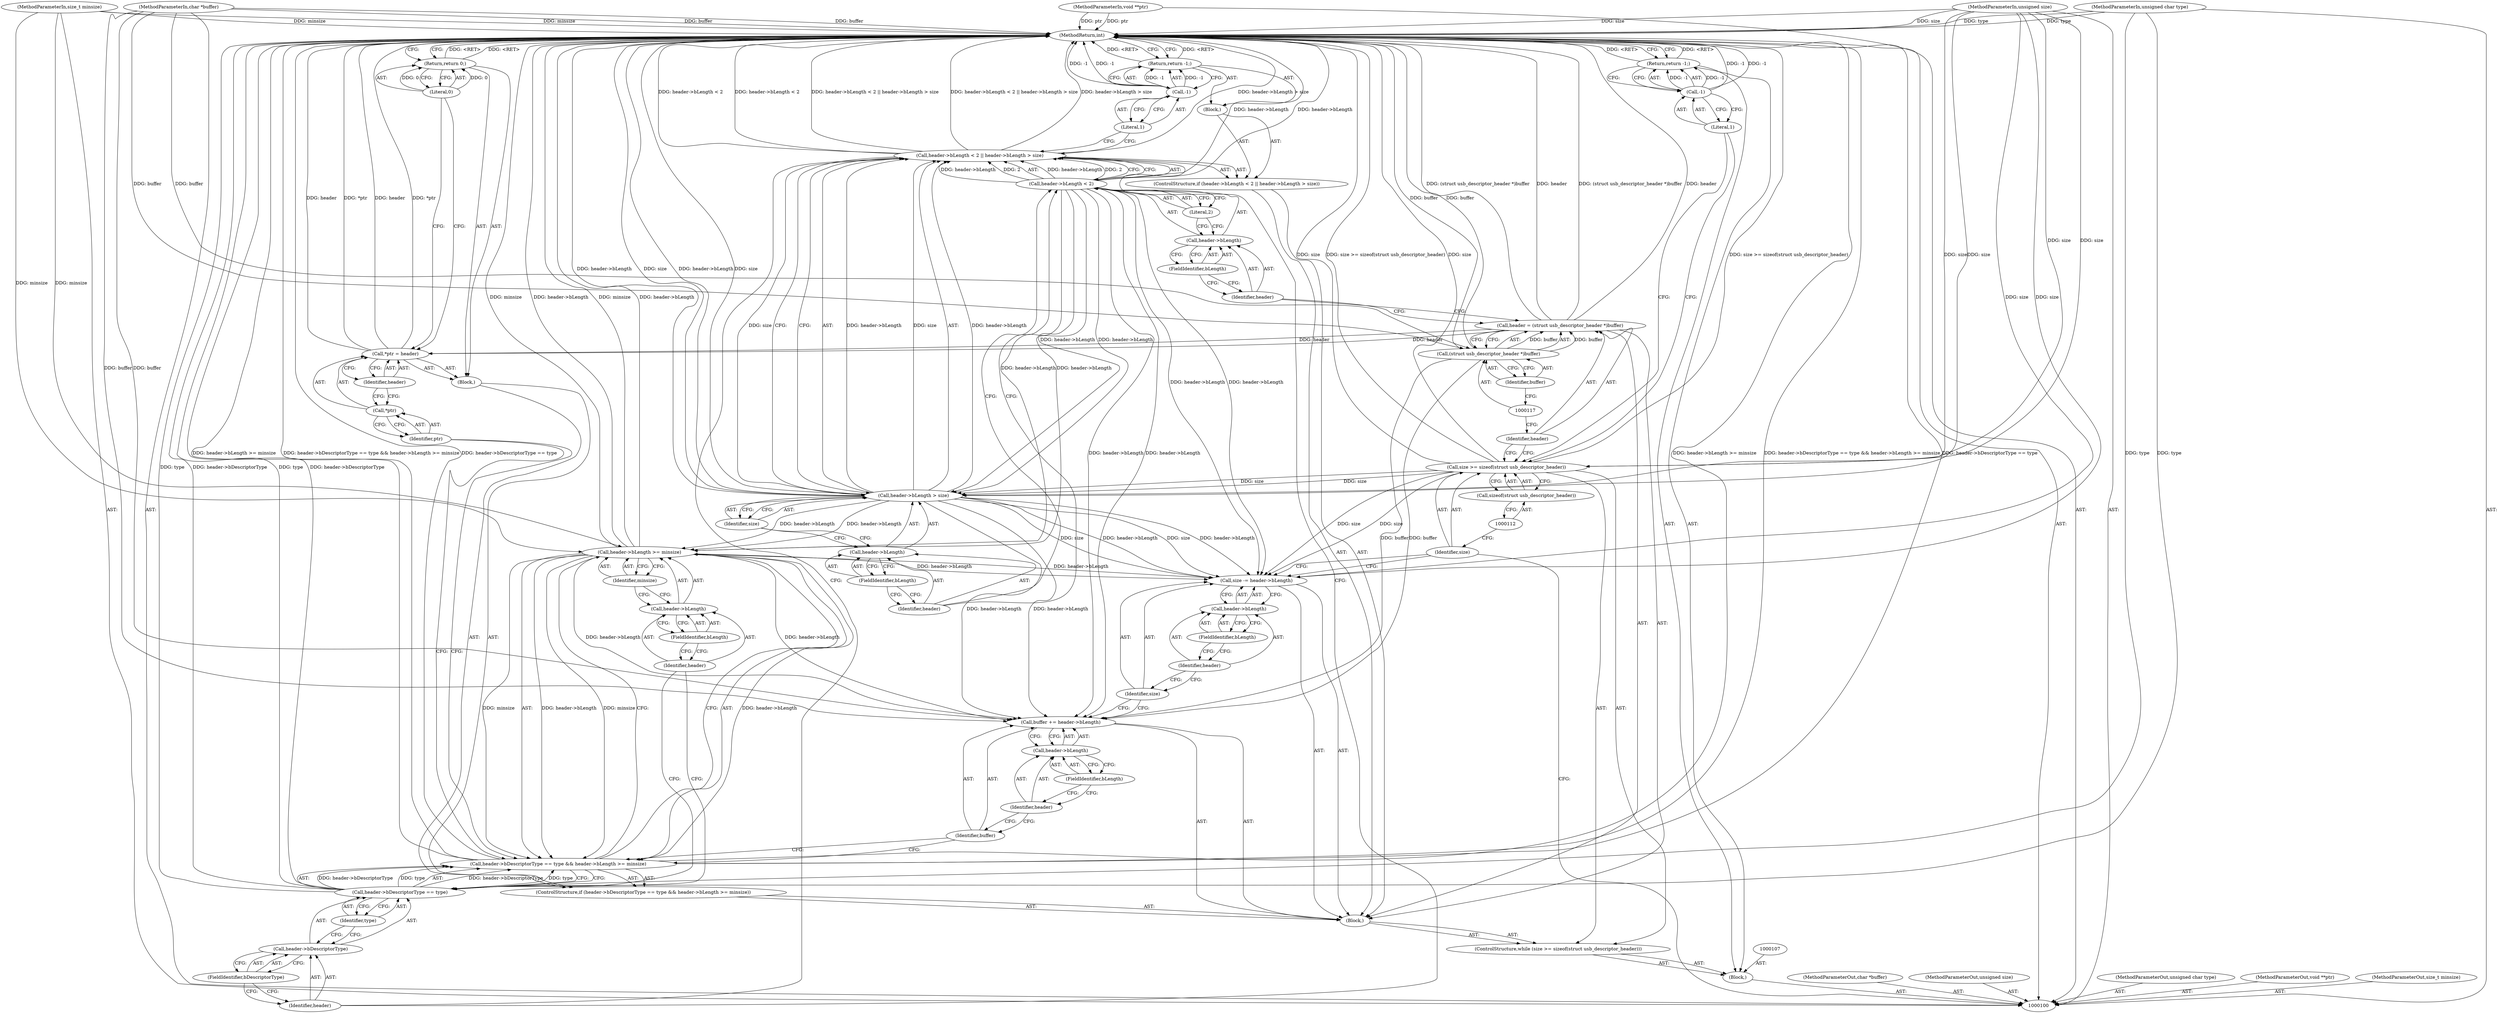 digraph "0_linux_704620afc70cf47abb9d6a1a57f3825d2bca49cf_0" {
"1000167" [label="(MethodReturn,int)"];
"1000101" [label="(MethodParameterIn,char *buffer)"];
"1000244" [label="(MethodParameterOut,char *buffer)"];
"1000102" [label="(MethodParameterIn,unsigned size)"];
"1000245" [label="(MethodParameterOut,unsigned size)"];
"1000133" [label="(Call,-1)"];
"1000134" [label="(Literal,1)"];
"1000132" [label="(Return,return -1;)"];
"1000140" [label="(FieldIdentifier,bDescriptorType)"];
"1000135" [label="(ControlStructure,if (header->bDescriptorType == type && header->bLength >= minsize))"];
"1000141" [label="(Identifier,type)"];
"1000142" [label="(Call,header->bLength >= minsize)"];
"1000143" [label="(Call,header->bLength)"];
"1000144" [label="(Identifier,header)"];
"1000145" [label="(FieldIdentifier,bLength)"];
"1000136" [label="(Call,header->bDescriptorType == type && header->bLength >= minsize)"];
"1000137" [label="(Call,header->bDescriptorType == type)"];
"1000138" [label="(Call,header->bDescriptorType)"];
"1000139" [label="(Identifier,header)"];
"1000146" [label="(Identifier,minsize)"];
"1000147" [label="(Block,)"];
"1000151" [label="(Identifier,header)"];
"1000148" [label="(Call,*ptr = header)"];
"1000149" [label="(Call,*ptr)"];
"1000150" [label="(Identifier,ptr)"];
"1000103" [label="(MethodParameterIn,unsigned char type)"];
"1000246" [label="(MethodParameterOut,unsigned char type)"];
"1000104" [label="(MethodParameterIn,void **ptr)"];
"1000247" [label="(MethodParameterOut,void **ptr)"];
"1000105" [label="(MethodParameterIn,size_t minsize)"];
"1000248" [label="(MethodParameterOut,size_t minsize)"];
"1000153" [label="(Literal,0)"];
"1000152" [label="(Return,return 0;)"];
"1000156" [label="(Call,header->bLength)"];
"1000157" [label="(Identifier,header)"];
"1000154" [label="(Call,buffer += header->bLength)"];
"1000155" [label="(Identifier,buffer)"];
"1000158" [label="(FieldIdentifier,bLength)"];
"1000161" [label="(Call,header->bLength)"];
"1000162" [label="(Identifier,header)"];
"1000163" [label="(FieldIdentifier,bLength)"];
"1000159" [label="(Call,size -= header->bLength)"];
"1000160" [label="(Identifier,size)"];
"1000164" [label="(Return,return -1;)"];
"1000165" [label="(Call,-1)"];
"1000166" [label="(Literal,1)"];
"1000106" [label="(Block,)"];
"1000111" [label="(Call,sizeof(struct usb_descriptor_header))"];
"1000108" [label="(ControlStructure,while (size >= sizeof(struct usb_descriptor_header)))"];
"1000113" [label="(Block,)"];
"1000109" [label="(Call,size >= sizeof(struct usb_descriptor_header))"];
"1000110" [label="(Identifier,size)"];
"1000116" [label="(Call,(struct usb_descriptor_header *)buffer)"];
"1000114" [label="(Call,header = (struct usb_descriptor_header *)buffer)"];
"1000115" [label="(Identifier,header)"];
"1000118" [label="(Identifier,buffer)"];
"1000124" [label="(FieldIdentifier,bLength)"];
"1000119" [label="(ControlStructure,if (header->bLength < 2 || header->bLength > size))"];
"1000125" [label="(Literal,2)"];
"1000126" [label="(Call,header->bLength > size)"];
"1000127" [label="(Call,header->bLength)"];
"1000128" [label="(Identifier,header)"];
"1000129" [label="(FieldIdentifier,bLength)"];
"1000130" [label="(Identifier,size)"];
"1000131" [label="(Block,)"];
"1000120" [label="(Call,header->bLength < 2 || header->bLength > size)"];
"1000121" [label="(Call,header->bLength < 2)"];
"1000122" [label="(Call,header->bLength)"];
"1000123" [label="(Identifier,header)"];
"1000167" -> "1000100"  [label="AST: "];
"1000167" -> "1000132"  [label="CFG: "];
"1000167" -> "1000152"  [label="CFG: "];
"1000167" -> "1000164"  [label="CFG: "];
"1000152" -> "1000167"  [label="DDG: <RET>"];
"1000132" -> "1000167"  [label="DDG: <RET>"];
"1000164" -> "1000167"  [label="DDG: <RET>"];
"1000136" -> "1000167"  [label="DDG: header->bLength >= minsize"];
"1000136" -> "1000167"  [label="DDG: header->bDescriptorType == type && header->bLength >= minsize"];
"1000136" -> "1000167"  [label="DDG: header->bDescriptorType == type"];
"1000148" -> "1000167"  [label="DDG: header"];
"1000148" -> "1000167"  [label="DDG: *ptr"];
"1000104" -> "1000167"  [label="DDG: ptr"];
"1000105" -> "1000167"  [label="DDG: minsize"];
"1000137" -> "1000167"  [label="DDG: type"];
"1000137" -> "1000167"  [label="DDG: header->bDescriptorType"];
"1000103" -> "1000167"  [label="DDG: type"];
"1000126" -> "1000167"  [label="DDG: header->bLength"];
"1000126" -> "1000167"  [label="DDG: size"];
"1000116" -> "1000167"  [label="DDG: buffer"];
"1000142" -> "1000167"  [label="DDG: minsize"];
"1000142" -> "1000167"  [label="DDG: header->bLength"];
"1000165" -> "1000167"  [label="DDG: -1"];
"1000120" -> "1000167"  [label="DDG: header->bLength > size"];
"1000120" -> "1000167"  [label="DDG: header->bLength < 2"];
"1000120" -> "1000167"  [label="DDG: header->bLength < 2 || header->bLength > size"];
"1000114" -> "1000167"  [label="DDG: header"];
"1000114" -> "1000167"  [label="DDG: (struct usb_descriptor_header *)buffer"];
"1000133" -> "1000167"  [label="DDG: -1"];
"1000102" -> "1000167"  [label="DDG: size"];
"1000101" -> "1000167"  [label="DDG: buffer"];
"1000109" -> "1000167"  [label="DDG: size"];
"1000109" -> "1000167"  [label="DDG: size >= sizeof(struct usb_descriptor_header)"];
"1000121" -> "1000167"  [label="DDG: header->bLength"];
"1000101" -> "1000100"  [label="AST: "];
"1000101" -> "1000167"  [label="DDG: buffer"];
"1000101" -> "1000116"  [label="DDG: buffer"];
"1000101" -> "1000154"  [label="DDG: buffer"];
"1000244" -> "1000100"  [label="AST: "];
"1000102" -> "1000100"  [label="AST: "];
"1000102" -> "1000167"  [label="DDG: size"];
"1000102" -> "1000109"  [label="DDG: size"];
"1000102" -> "1000126"  [label="DDG: size"];
"1000102" -> "1000159"  [label="DDG: size"];
"1000245" -> "1000100"  [label="AST: "];
"1000133" -> "1000132"  [label="AST: "];
"1000133" -> "1000134"  [label="CFG: "];
"1000134" -> "1000133"  [label="AST: "];
"1000132" -> "1000133"  [label="CFG: "];
"1000133" -> "1000167"  [label="DDG: -1"];
"1000133" -> "1000132"  [label="DDG: -1"];
"1000134" -> "1000133"  [label="AST: "];
"1000134" -> "1000120"  [label="CFG: "];
"1000133" -> "1000134"  [label="CFG: "];
"1000132" -> "1000131"  [label="AST: "];
"1000132" -> "1000133"  [label="CFG: "];
"1000133" -> "1000132"  [label="AST: "];
"1000167" -> "1000132"  [label="CFG: "];
"1000132" -> "1000167"  [label="DDG: <RET>"];
"1000133" -> "1000132"  [label="DDG: -1"];
"1000140" -> "1000138"  [label="AST: "];
"1000140" -> "1000139"  [label="CFG: "];
"1000138" -> "1000140"  [label="CFG: "];
"1000135" -> "1000113"  [label="AST: "];
"1000136" -> "1000135"  [label="AST: "];
"1000147" -> "1000135"  [label="AST: "];
"1000141" -> "1000137"  [label="AST: "];
"1000141" -> "1000138"  [label="CFG: "];
"1000137" -> "1000141"  [label="CFG: "];
"1000142" -> "1000136"  [label="AST: "];
"1000142" -> "1000146"  [label="CFG: "];
"1000143" -> "1000142"  [label="AST: "];
"1000146" -> "1000142"  [label="AST: "];
"1000136" -> "1000142"  [label="CFG: "];
"1000142" -> "1000167"  [label="DDG: minsize"];
"1000142" -> "1000167"  [label="DDG: header->bLength"];
"1000142" -> "1000136"  [label="DDG: header->bLength"];
"1000142" -> "1000136"  [label="DDG: minsize"];
"1000126" -> "1000142"  [label="DDG: header->bLength"];
"1000121" -> "1000142"  [label="DDG: header->bLength"];
"1000105" -> "1000142"  [label="DDG: minsize"];
"1000142" -> "1000154"  [label="DDG: header->bLength"];
"1000142" -> "1000159"  [label="DDG: header->bLength"];
"1000143" -> "1000142"  [label="AST: "];
"1000143" -> "1000145"  [label="CFG: "];
"1000144" -> "1000143"  [label="AST: "];
"1000145" -> "1000143"  [label="AST: "];
"1000146" -> "1000143"  [label="CFG: "];
"1000144" -> "1000143"  [label="AST: "];
"1000144" -> "1000137"  [label="CFG: "];
"1000145" -> "1000144"  [label="CFG: "];
"1000145" -> "1000143"  [label="AST: "];
"1000145" -> "1000144"  [label="CFG: "];
"1000143" -> "1000145"  [label="CFG: "];
"1000136" -> "1000135"  [label="AST: "];
"1000136" -> "1000137"  [label="CFG: "];
"1000136" -> "1000142"  [label="CFG: "];
"1000137" -> "1000136"  [label="AST: "];
"1000142" -> "1000136"  [label="AST: "];
"1000150" -> "1000136"  [label="CFG: "];
"1000155" -> "1000136"  [label="CFG: "];
"1000136" -> "1000167"  [label="DDG: header->bLength >= minsize"];
"1000136" -> "1000167"  [label="DDG: header->bDescriptorType == type && header->bLength >= minsize"];
"1000136" -> "1000167"  [label="DDG: header->bDescriptorType == type"];
"1000137" -> "1000136"  [label="DDG: header->bDescriptorType"];
"1000137" -> "1000136"  [label="DDG: type"];
"1000142" -> "1000136"  [label="DDG: header->bLength"];
"1000142" -> "1000136"  [label="DDG: minsize"];
"1000137" -> "1000136"  [label="AST: "];
"1000137" -> "1000141"  [label="CFG: "];
"1000138" -> "1000137"  [label="AST: "];
"1000141" -> "1000137"  [label="AST: "];
"1000144" -> "1000137"  [label="CFG: "];
"1000136" -> "1000137"  [label="CFG: "];
"1000137" -> "1000167"  [label="DDG: type"];
"1000137" -> "1000167"  [label="DDG: header->bDescriptorType"];
"1000137" -> "1000136"  [label="DDG: header->bDescriptorType"];
"1000137" -> "1000136"  [label="DDG: type"];
"1000103" -> "1000137"  [label="DDG: type"];
"1000138" -> "1000137"  [label="AST: "];
"1000138" -> "1000140"  [label="CFG: "];
"1000139" -> "1000138"  [label="AST: "];
"1000140" -> "1000138"  [label="AST: "];
"1000141" -> "1000138"  [label="CFG: "];
"1000139" -> "1000138"  [label="AST: "];
"1000139" -> "1000120"  [label="CFG: "];
"1000140" -> "1000139"  [label="CFG: "];
"1000146" -> "1000142"  [label="AST: "];
"1000146" -> "1000143"  [label="CFG: "];
"1000142" -> "1000146"  [label="CFG: "];
"1000147" -> "1000135"  [label="AST: "];
"1000148" -> "1000147"  [label="AST: "];
"1000152" -> "1000147"  [label="AST: "];
"1000151" -> "1000148"  [label="AST: "];
"1000151" -> "1000149"  [label="CFG: "];
"1000148" -> "1000151"  [label="CFG: "];
"1000148" -> "1000147"  [label="AST: "];
"1000148" -> "1000151"  [label="CFG: "];
"1000149" -> "1000148"  [label="AST: "];
"1000151" -> "1000148"  [label="AST: "];
"1000153" -> "1000148"  [label="CFG: "];
"1000148" -> "1000167"  [label="DDG: header"];
"1000148" -> "1000167"  [label="DDG: *ptr"];
"1000114" -> "1000148"  [label="DDG: header"];
"1000149" -> "1000148"  [label="AST: "];
"1000149" -> "1000150"  [label="CFG: "];
"1000150" -> "1000149"  [label="AST: "];
"1000151" -> "1000149"  [label="CFG: "];
"1000150" -> "1000149"  [label="AST: "];
"1000150" -> "1000136"  [label="CFG: "];
"1000149" -> "1000150"  [label="CFG: "];
"1000103" -> "1000100"  [label="AST: "];
"1000103" -> "1000167"  [label="DDG: type"];
"1000103" -> "1000137"  [label="DDG: type"];
"1000246" -> "1000100"  [label="AST: "];
"1000104" -> "1000100"  [label="AST: "];
"1000104" -> "1000167"  [label="DDG: ptr"];
"1000247" -> "1000100"  [label="AST: "];
"1000105" -> "1000100"  [label="AST: "];
"1000105" -> "1000167"  [label="DDG: minsize"];
"1000105" -> "1000142"  [label="DDG: minsize"];
"1000248" -> "1000100"  [label="AST: "];
"1000153" -> "1000152"  [label="AST: "];
"1000153" -> "1000148"  [label="CFG: "];
"1000152" -> "1000153"  [label="CFG: "];
"1000153" -> "1000152"  [label="DDG: 0"];
"1000152" -> "1000147"  [label="AST: "];
"1000152" -> "1000153"  [label="CFG: "];
"1000153" -> "1000152"  [label="AST: "];
"1000167" -> "1000152"  [label="CFG: "];
"1000152" -> "1000167"  [label="DDG: <RET>"];
"1000153" -> "1000152"  [label="DDG: 0"];
"1000156" -> "1000154"  [label="AST: "];
"1000156" -> "1000158"  [label="CFG: "];
"1000157" -> "1000156"  [label="AST: "];
"1000158" -> "1000156"  [label="AST: "];
"1000154" -> "1000156"  [label="CFG: "];
"1000157" -> "1000156"  [label="AST: "];
"1000157" -> "1000155"  [label="CFG: "];
"1000158" -> "1000157"  [label="CFG: "];
"1000154" -> "1000113"  [label="AST: "];
"1000154" -> "1000156"  [label="CFG: "];
"1000155" -> "1000154"  [label="AST: "];
"1000156" -> "1000154"  [label="AST: "];
"1000160" -> "1000154"  [label="CFG: "];
"1000126" -> "1000154"  [label="DDG: header->bLength"];
"1000142" -> "1000154"  [label="DDG: header->bLength"];
"1000121" -> "1000154"  [label="DDG: header->bLength"];
"1000116" -> "1000154"  [label="DDG: buffer"];
"1000101" -> "1000154"  [label="DDG: buffer"];
"1000155" -> "1000154"  [label="AST: "];
"1000155" -> "1000136"  [label="CFG: "];
"1000157" -> "1000155"  [label="CFG: "];
"1000158" -> "1000156"  [label="AST: "];
"1000158" -> "1000157"  [label="CFG: "];
"1000156" -> "1000158"  [label="CFG: "];
"1000161" -> "1000159"  [label="AST: "];
"1000161" -> "1000163"  [label="CFG: "];
"1000162" -> "1000161"  [label="AST: "];
"1000163" -> "1000161"  [label="AST: "];
"1000159" -> "1000161"  [label="CFG: "];
"1000162" -> "1000161"  [label="AST: "];
"1000162" -> "1000160"  [label="CFG: "];
"1000163" -> "1000162"  [label="CFG: "];
"1000163" -> "1000161"  [label="AST: "];
"1000163" -> "1000162"  [label="CFG: "];
"1000161" -> "1000163"  [label="CFG: "];
"1000159" -> "1000113"  [label="AST: "];
"1000159" -> "1000161"  [label="CFG: "];
"1000160" -> "1000159"  [label="AST: "];
"1000161" -> "1000159"  [label="AST: "];
"1000110" -> "1000159"  [label="CFG: "];
"1000126" -> "1000159"  [label="DDG: header->bLength"];
"1000126" -> "1000159"  [label="DDG: size"];
"1000142" -> "1000159"  [label="DDG: header->bLength"];
"1000121" -> "1000159"  [label="DDG: header->bLength"];
"1000109" -> "1000159"  [label="DDG: size"];
"1000102" -> "1000159"  [label="DDG: size"];
"1000160" -> "1000159"  [label="AST: "];
"1000160" -> "1000154"  [label="CFG: "];
"1000162" -> "1000160"  [label="CFG: "];
"1000164" -> "1000106"  [label="AST: "];
"1000164" -> "1000165"  [label="CFG: "];
"1000165" -> "1000164"  [label="AST: "];
"1000167" -> "1000164"  [label="CFG: "];
"1000164" -> "1000167"  [label="DDG: <RET>"];
"1000165" -> "1000164"  [label="DDG: -1"];
"1000165" -> "1000164"  [label="AST: "];
"1000165" -> "1000166"  [label="CFG: "];
"1000166" -> "1000165"  [label="AST: "];
"1000164" -> "1000165"  [label="CFG: "];
"1000165" -> "1000167"  [label="DDG: -1"];
"1000165" -> "1000164"  [label="DDG: -1"];
"1000166" -> "1000165"  [label="AST: "];
"1000166" -> "1000109"  [label="CFG: "];
"1000165" -> "1000166"  [label="CFG: "];
"1000106" -> "1000100"  [label="AST: "];
"1000107" -> "1000106"  [label="AST: "];
"1000108" -> "1000106"  [label="AST: "];
"1000164" -> "1000106"  [label="AST: "];
"1000111" -> "1000109"  [label="AST: "];
"1000111" -> "1000112"  [label="CFG: "];
"1000112" -> "1000111"  [label="AST: "];
"1000109" -> "1000111"  [label="CFG: "];
"1000108" -> "1000106"  [label="AST: "];
"1000109" -> "1000108"  [label="AST: "];
"1000113" -> "1000108"  [label="AST: "];
"1000113" -> "1000108"  [label="AST: "];
"1000114" -> "1000113"  [label="AST: "];
"1000119" -> "1000113"  [label="AST: "];
"1000135" -> "1000113"  [label="AST: "];
"1000154" -> "1000113"  [label="AST: "];
"1000159" -> "1000113"  [label="AST: "];
"1000109" -> "1000108"  [label="AST: "];
"1000109" -> "1000111"  [label="CFG: "];
"1000110" -> "1000109"  [label="AST: "];
"1000111" -> "1000109"  [label="AST: "];
"1000115" -> "1000109"  [label="CFG: "];
"1000166" -> "1000109"  [label="CFG: "];
"1000109" -> "1000167"  [label="DDG: size"];
"1000109" -> "1000167"  [label="DDG: size >= sizeof(struct usb_descriptor_header)"];
"1000102" -> "1000109"  [label="DDG: size"];
"1000109" -> "1000126"  [label="DDG: size"];
"1000109" -> "1000159"  [label="DDG: size"];
"1000110" -> "1000109"  [label="AST: "];
"1000110" -> "1000159"  [label="CFG: "];
"1000110" -> "1000100"  [label="CFG: "];
"1000112" -> "1000110"  [label="CFG: "];
"1000116" -> "1000114"  [label="AST: "];
"1000116" -> "1000118"  [label="CFG: "];
"1000117" -> "1000116"  [label="AST: "];
"1000118" -> "1000116"  [label="AST: "];
"1000114" -> "1000116"  [label="CFG: "];
"1000116" -> "1000167"  [label="DDG: buffer"];
"1000116" -> "1000114"  [label="DDG: buffer"];
"1000101" -> "1000116"  [label="DDG: buffer"];
"1000116" -> "1000154"  [label="DDG: buffer"];
"1000114" -> "1000113"  [label="AST: "];
"1000114" -> "1000116"  [label="CFG: "];
"1000115" -> "1000114"  [label="AST: "];
"1000116" -> "1000114"  [label="AST: "];
"1000123" -> "1000114"  [label="CFG: "];
"1000114" -> "1000167"  [label="DDG: header"];
"1000114" -> "1000167"  [label="DDG: (struct usb_descriptor_header *)buffer"];
"1000116" -> "1000114"  [label="DDG: buffer"];
"1000114" -> "1000148"  [label="DDG: header"];
"1000115" -> "1000114"  [label="AST: "];
"1000115" -> "1000109"  [label="CFG: "];
"1000117" -> "1000115"  [label="CFG: "];
"1000118" -> "1000116"  [label="AST: "];
"1000118" -> "1000117"  [label="CFG: "];
"1000116" -> "1000118"  [label="CFG: "];
"1000124" -> "1000122"  [label="AST: "];
"1000124" -> "1000123"  [label="CFG: "];
"1000122" -> "1000124"  [label="CFG: "];
"1000119" -> "1000113"  [label="AST: "];
"1000120" -> "1000119"  [label="AST: "];
"1000131" -> "1000119"  [label="AST: "];
"1000125" -> "1000121"  [label="AST: "];
"1000125" -> "1000122"  [label="CFG: "];
"1000121" -> "1000125"  [label="CFG: "];
"1000126" -> "1000120"  [label="AST: "];
"1000126" -> "1000130"  [label="CFG: "];
"1000127" -> "1000126"  [label="AST: "];
"1000130" -> "1000126"  [label="AST: "];
"1000120" -> "1000126"  [label="CFG: "];
"1000126" -> "1000167"  [label="DDG: header->bLength"];
"1000126" -> "1000167"  [label="DDG: size"];
"1000126" -> "1000120"  [label="DDG: header->bLength"];
"1000126" -> "1000120"  [label="DDG: size"];
"1000121" -> "1000126"  [label="DDG: header->bLength"];
"1000109" -> "1000126"  [label="DDG: size"];
"1000102" -> "1000126"  [label="DDG: size"];
"1000126" -> "1000142"  [label="DDG: header->bLength"];
"1000126" -> "1000154"  [label="DDG: header->bLength"];
"1000126" -> "1000159"  [label="DDG: header->bLength"];
"1000126" -> "1000159"  [label="DDG: size"];
"1000127" -> "1000126"  [label="AST: "];
"1000127" -> "1000129"  [label="CFG: "];
"1000128" -> "1000127"  [label="AST: "];
"1000129" -> "1000127"  [label="AST: "];
"1000130" -> "1000127"  [label="CFG: "];
"1000128" -> "1000127"  [label="AST: "];
"1000128" -> "1000121"  [label="CFG: "];
"1000129" -> "1000128"  [label="CFG: "];
"1000129" -> "1000127"  [label="AST: "];
"1000129" -> "1000128"  [label="CFG: "];
"1000127" -> "1000129"  [label="CFG: "];
"1000130" -> "1000126"  [label="AST: "];
"1000130" -> "1000127"  [label="CFG: "];
"1000126" -> "1000130"  [label="CFG: "];
"1000131" -> "1000119"  [label="AST: "];
"1000132" -> "1000131"  [label="AST: "];
"1000120" -> "1000119"  [label="AST: "];
"1000120" -> "1000121"  [label="CFG: "];
"1000120" -> "1000126"  [label="CFG: "];
"1000121" -> "1000120"  [label="AST: "];
"1000126" -> "1000120"  [label="AST: "];
"1000134" -> "1000120"  [label="CFG: "];
"1000139" -> "1000120"  [label="CFG: "];
"1000120" -> "1000167"  [label="DDG: header->bLength > size"];
"1000120" -> "1000167"  [label="DDG: header->bLength < 2"];
"1000120" -> "1000167"  [label="DDG: header->bLength < 2 || header->bLength > size"];
"1000121" -> "1000120"  [label="DDG: header->bLength"];
"1000121" -> "1000120"  [label="DDG: 2"];
"1000126" -> "1000120"  [label="DDG: header->bLength"];
"1000126" -> "1000120"  [label="DDG: size"];
"1000121" -> "1000120"  [label="AST: "];
"1000121" -> "1000125"  [label="CFG: "];
"1000122" -> "1000121"  [label="AST: "];
"1000125" -> "1000121"  [label="AST: "];
"1000128" -> "1000121"  [label="CFG: "];
"1000120" -> "1000121"  [label="CFG: "];
"1000121" -> "1000167"  [label="DDG: header->bLength"];
"1000121" -> "1000120"  [label="DDG: header->bLength"];
"1000121" -> "1000120"  [label="DDG: 2"];
"1000121" -> "1000126"  [label="DDG: header->bLength"];
"1000121" -> "1000142"  [label="DDG: header->bLength"];
"1000121" -> "1000154"  [label="DDG: header->bLength"];
"1000121" -> "1000159"  [label="DDG: header->bLength"];
"1000122" -> "1000121"  [label="AST: "];
"1000122" -> "1000124"  [label="CFG: "];
"1000123" -> "1000122"  [label="AST: "];
"1000124" -> "1000122"  [label="AST: "];
"1000125" -> "1000122"  [label="CFG: "];
"1000123" -> "1000122"  [label="AST: "];
"1000123" -> "1000114"  [label="CFG: "];
"1000124" -> "1000123"  [label="CFG: "];
}
